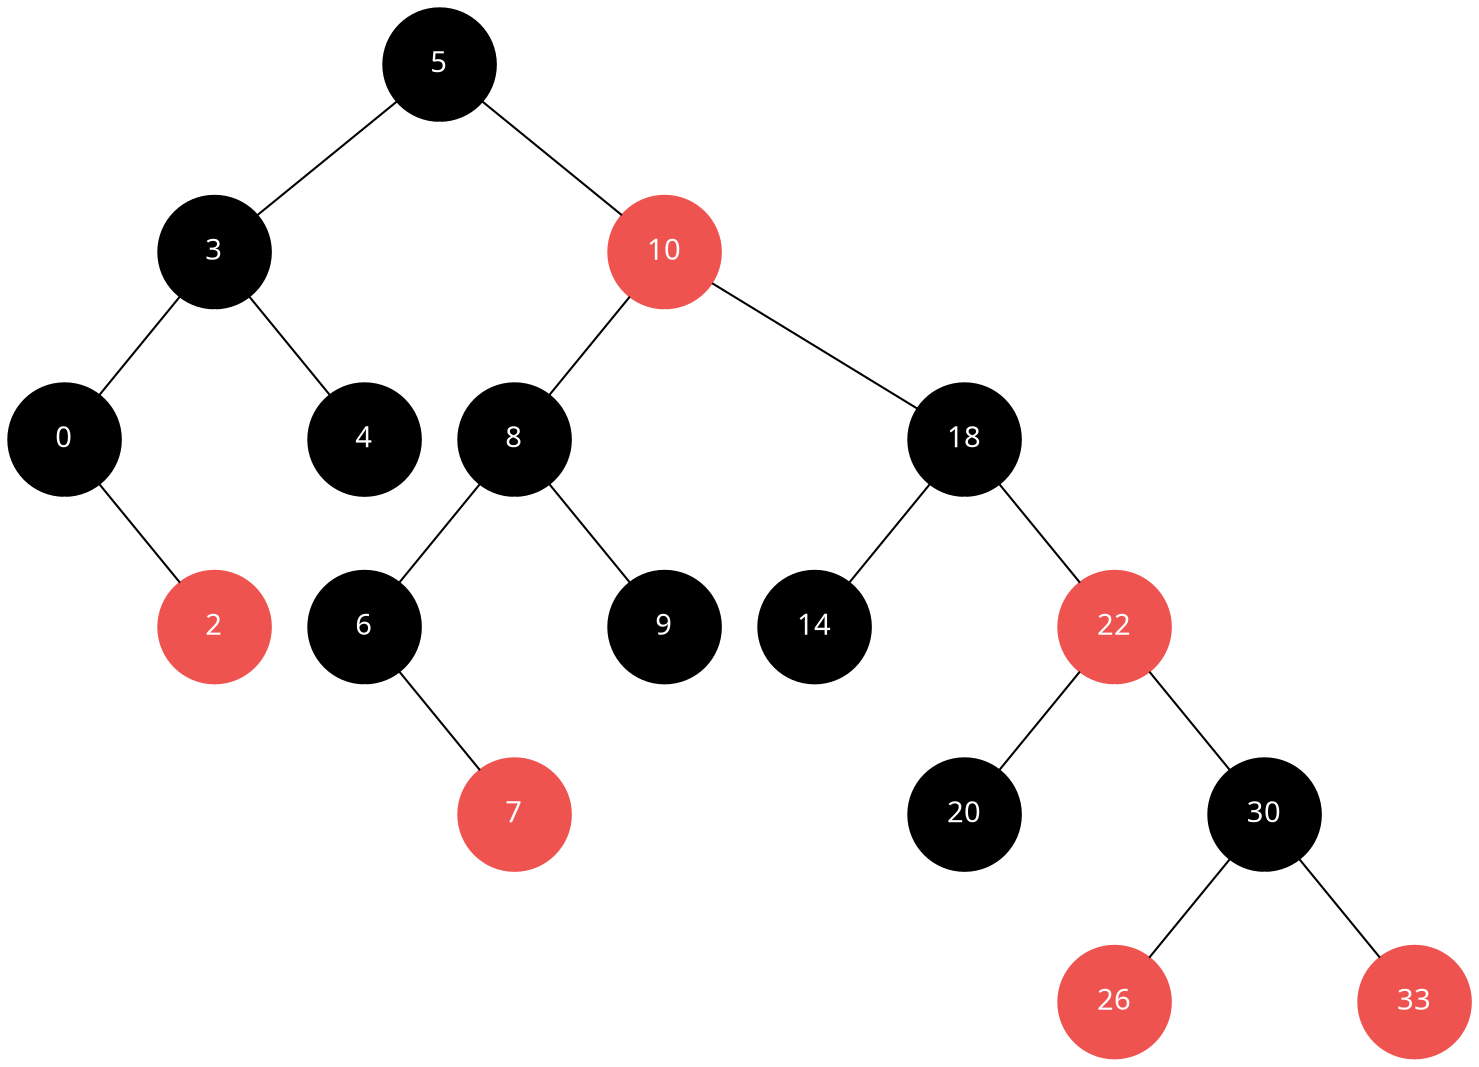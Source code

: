 digraph {
size="10,10"
fontpath="/home/M/.fonts/"
	node [shape=circle]
	node [style=filled]
	node [color=black]
	node [fixedsize=true]
	node [height=0.75]
	node [width=0.75]
	node [fontcolor=white]
	node [fontname="Courier:Bold"]
	edge [arrowhead=none]
	edge [style=filled]
	edge [weight=10]
	edge [color=black]
	node [color=black]
	5
	edge [weight=10]
	edge [color=black]
	node [color=black]
	3
		5 -> 3
	edge [weight=100]
	edge [color=white]
	node [color=white]
	"[5"
		5 -> "[5"
	edge [weight=10]
	edge [color=black]
	node [color="#ef5350"]
	10
		5 -> 10
	edge [weight=10]
	edge [color=black]
	node [color=black]
	8
		10 -> 8
	edge [weight=100]
	edge [color=white]
	node [color=white]
	"[10"
		10 -> "[10"
	edge [weight=10]
	edge [color=black]
	node [color=black]
	18
		10 -> 18
	edge [weight=10]
	edge [color=black]
	node [color=black]
	14
		18 -> 14
	edge [weight=100]
	edge [color=white]
	node [color=white]
	"[18"
		18 -> "[18"
	edge [weight=10]
	edge [color=black]
	node [color="#ef5350"]
	22
		18 -> 22
	edge [weight=10]
	edge [color=black]
	node [color=black]
	20
		22 -> 20
	edge [weight=100]
	edge [color=white]
	node [color=white]
	"[22"
		22 -> "[22"
	edge [weight=10]
	edge [color=black]
	node [color=black]
	30
		22 -> 30
	edge [weight=10]
	edge [color=black]
	node [color="#ef5350"]
	26
		30 -> 26
	edge [weight=100]
	edge [color=white]
	node [color=white]
	"[30"
		30 -> "[30"
	edge [weight=10]
	edge [color=black]
	node [color="#ef5350"]
	33
		30 -> 33
	edge [weight=10]
	edge [color=black]
	node [color=black]
	6
		8 -> 6
	edge [weight=100]
	edge [color=white]
	node [color=white]
	"[8"
		8 -> "[8"
	edge [weight=10]
	edge [color=black]
	node [color=black]
	9
		8 -> 9
	edge [weight=100]
	edge [color=white]
	node [color=white]
	"|6"
		6 -> "|6"
	edge [weight=10]
	edge [color=black]
	node [color="#ef5350"]
	7
		6 -> 7
	edge [weight=10]
	edge [color=black]
	node [color=black]
	0
		3 -> 0
	edge [weight=100]
	edge [color=white]
	node [color=white]
	"[3"
		3 -> "[3"
	edge [weight=10]
	edge [color=black]
	node [color=black]
	4
		3 -> 4
	edge [weight=100]
	edge [color=white]
	node [color=white]
	"|0"
		0 -> "|0"
	edge [weight=10]
	edge [color=black]
	node [color="#ef5350"]
	2
		0 -> 2
}